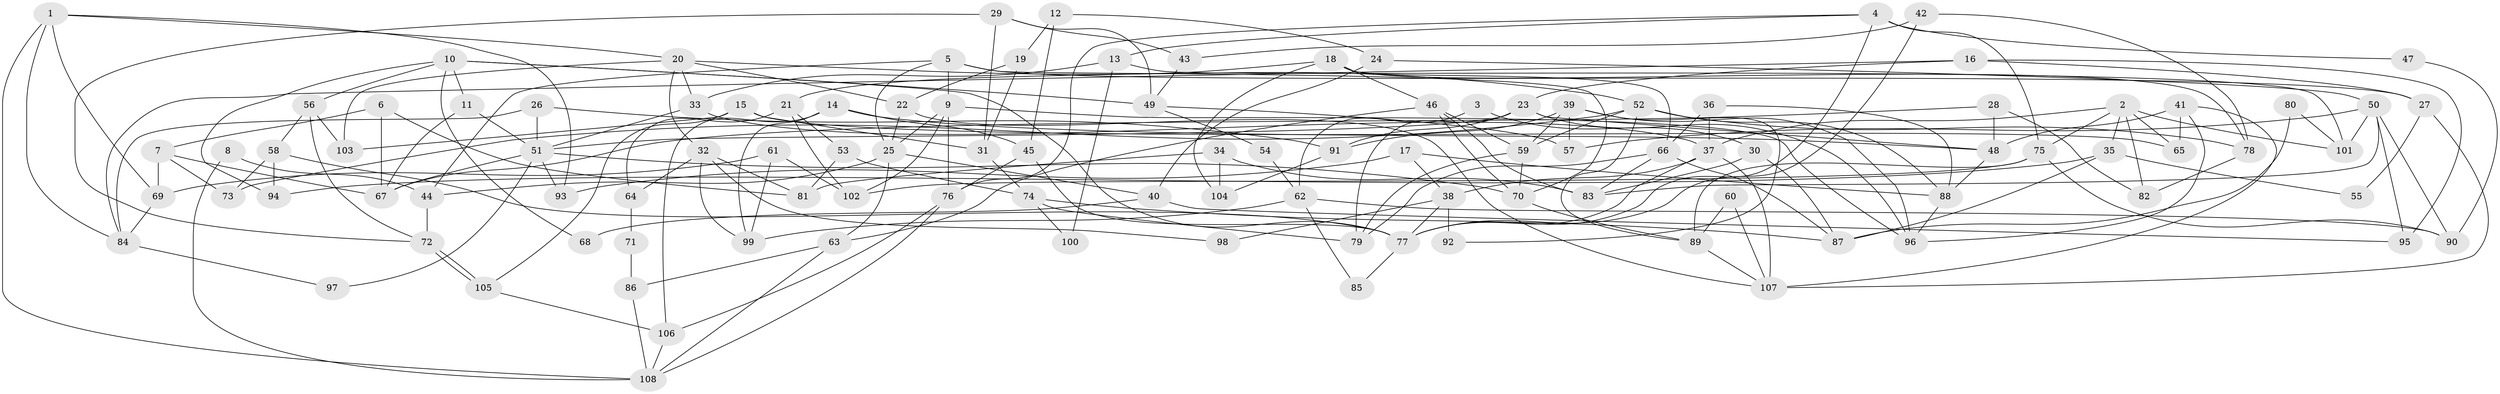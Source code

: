 // Generated by graph-tools (version 1.1) at 2025/02/03/09/25 03:02:15]
// undirected, 108 vertices, 216 edges
graph export_dot {
graph [start="1"]
  node [color=gray90,style=filled];
  1;
  2;
  3;
  4;
  5;
  6;
  7;
  8;
  9;
  10;
  11;
  12;
  13;
  14;
  15;
  16;
  17;
  18;
  19;
  20;
  21;
  22;
  23;
  24;
  25;
  26;
  27;
  28;
  29;
  30;
  31;
  32;
  33;
  34;
  35;
  36;
  37;
  38;
  39;
  40;
  41;
  42;
  43;
  44;
  45;
  46;
  47;
  48;
  49;
  50;
  51;
  52;
  53;
  54;
  55;
  56;
  57;
  58;
  59;
  60;
  61;
  62;
  63;
  64;
  65;
  66;
  67;
  68;
  69;
  70;
  71;
  72;
  73;
  74;
  75;
  76;
  77;
  78;
  79;
  80;
  81;
  82;
  83;
  84;
  85;
  86;
  87;
  88;
  89;
  90;
  91;
  92;
  93;
  94;
  95;
  96;
  97;
  98;
  99;
  100;
  101;
  102;
  103;
  104;
  105;
  106;
  107;
  108;
  1 -- 93;
  1 -- 108;
  1 -- 20;
  1 -- 69;
  1 -- 84;
  2 -- 37;
  2 -- 35;
  2 -- 65;
  2 -- 75;
  2 -- 82;
  2 -- 101;
  3 -- 62;
  3 -- 30;
  4 -- 76;
  4 -- 13;
  4 -- 47;
  4 -- 75;
  4 -- 77;
  5 -- 44;
  5 -- 70;
  5 -- 9;
  5 -- 25;
  5 -- 27;
  6 -- 7;
  6 -- 67;
  6 -- 81;
  7 -- 69;
  7 -- 67;
  7 -- 73;
  8 -- 44;
  8 -- 108;
  9 -- 102;
  9 -- 25;
  9 -- 76;
  9 -- 96;
  10 -- 77;
  10 -- 11;
  10 -- 49;
  10 -- 56;
  10 -- 68;
  10 -- 94;
  11 -- 67;
  11 -- 51;
  12 -- 19;
  12 -- 45;
  12 -- 24;
  13 -- 33;
  13 -- 101;
  13 -- 100;
  14 -- 45;
  14 -- 48;
  14 -- 99;
  14 -- 106;
  15 -- 105;
  15 -- 103;
  15 -- 31;
  15 -- 65;
  16 -- 27;
  16 -- 23;
  16 -- 84;
  16 -- 95;
  17 -- 38;
  17 -- 88;
  17 -- 93;
  18 -- 66;
  18 -- 104;
  18 -- 21;
  18 -- 46;
  18 -- 78;
  19 -- 22;
  19 -- 31;
  20 -- 33;
  20 -- 22;
  20 -- 32;
  20 -- 52;
  20 -- 103;
  21 -- 102;
  21 -- 53;
  21 -- 64;
  22 -- 25;
  22 -- 107;
  23 -- 96;
  23 -- 48;
  23 -- 51;
  23 -- 79;
  23 -- 91;
  24 -- 50;
  24 -- 40;
  25 -- 40;
  25 -- 44;
  25 -- 63;
  26 -- 84;
  26 -- 51;
  26 -- 91;
  27 -- 107;
  27 -- 55;
  28 -- 82;
  28 -- 48;
  28 -- 67;
  29 -- 49;
  29 -- 72;
  29 -- 31;
  29 -- 43;
  30 -- 87;
  30 -- 83;
  31 -- 74;
  32 -- 81;
  32 -- 64;
  32 -- 98;
  32 -- 99;
  33 -- 37;
  33 -- 51;
  34 -- 81;
  34 -- 83;
  34 -- 104;
  35 -- 94;
  35 -- 87;
  35 -- 55;
  36 -- 66;
  36 -- 88;
  36 -- 37;
  37 -- 107;
  37 -- 38;
  37 -- 77;
  38 -- 77;
  38 -- 92;
  38 -- 98;
  39 -- 59;
  39 -- 91;
  39 -- 57;
  39 -- 92;
  39 -- 96;
  40 -- 68;
  40 -- 95;
  41 -- 96;
  41 -- 65;
  41 -- 48;
  41 -- 107;
  42 -- 77;
  42 -- 78;
  42 -- 43;
  43 -- 49;
  44 -- 72;
  45 -- 77;
  45 -- 76;
  46 -- 70;
  46 -- 59;
  46 -- 63;
  46 -- 83;
  47 -- 90;
  48 -- 88;
  49 -- 54;
  49 -- 57;
  50 -- 95;
  50 -- 57;
  50 -- 83;
  50 -- 90;
  50 -- 101;
  51 -- 70;
  51 -- 67;
  51 -- 93;
  51 -- 97;
  52 -- 89;
  52 -- 59;
  52 -- 73;
  52 -- 78;
  52 -- 88;
  53 -- 74;
  53 -- 81;
  54 -- 62;
  56 -- 58;
  56 -- 72;
  56 -- 103;
  58 -- 73;
  58 -- 77;
  58 -- 94;
  59 -- 70;
  59 -- 79;
  60 -- 89;
  60 -- 107;
  61 -- 69;
  61 -- 99;
  61 -- 102;
  62 -- 99;
  62 -- 90;
  62 -- 85;
  63 -- 86;
  63 -- 108;
  64 -- 71;
  66 -- 79;
  66 -- 83;
  66 -- 87;
  69 -- 84;
  70 -- 89;
  71 -- 86;
  72 -- 105;
  72 -- 105;
  74 -- 79;
  74 -- 87;
  74 -- 100;
  75 -- 89;
  75 -- 90;
  75 -- 102;
  76 -- 108;
  76 -- 106;
  77 -- 85;
  78 -- 82;
  80 -- 87;
  80 -- 101;
  84 -- 97;
  86 -- 108;
  88 -- 96;
  89 -- 107;
  91 -- 104;
  105 -- 106;
  106 -- 108;
}
